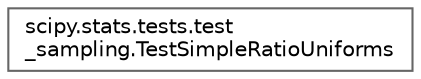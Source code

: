 digraph "Graphical Class Hierarchy"
{
 // LATEX_PDF_SIZE
  bgcolor="transparent";
  edge [fontname=Helvetica,fontsize=10,labelfontname=Helvetica,labelfontsize=10];
  node [fontname=Helvetica,fontsize=10,shape=box,height=0.2,width=0.4];
  rankdir="LR";
  Node0 [id="Node000000",label="scipy.stats.tests.test\l_sampling.TestSimpleRatioUniforms",height=0.2,width=0.4,color="grey40", fillcolor="white", style="filled",URL="$df/dcb/classscipy_1_1stats_1_1tests_1_1test__sampling_1_1TestSimpleRatioUniforms.html",tooltip=" "];
}
